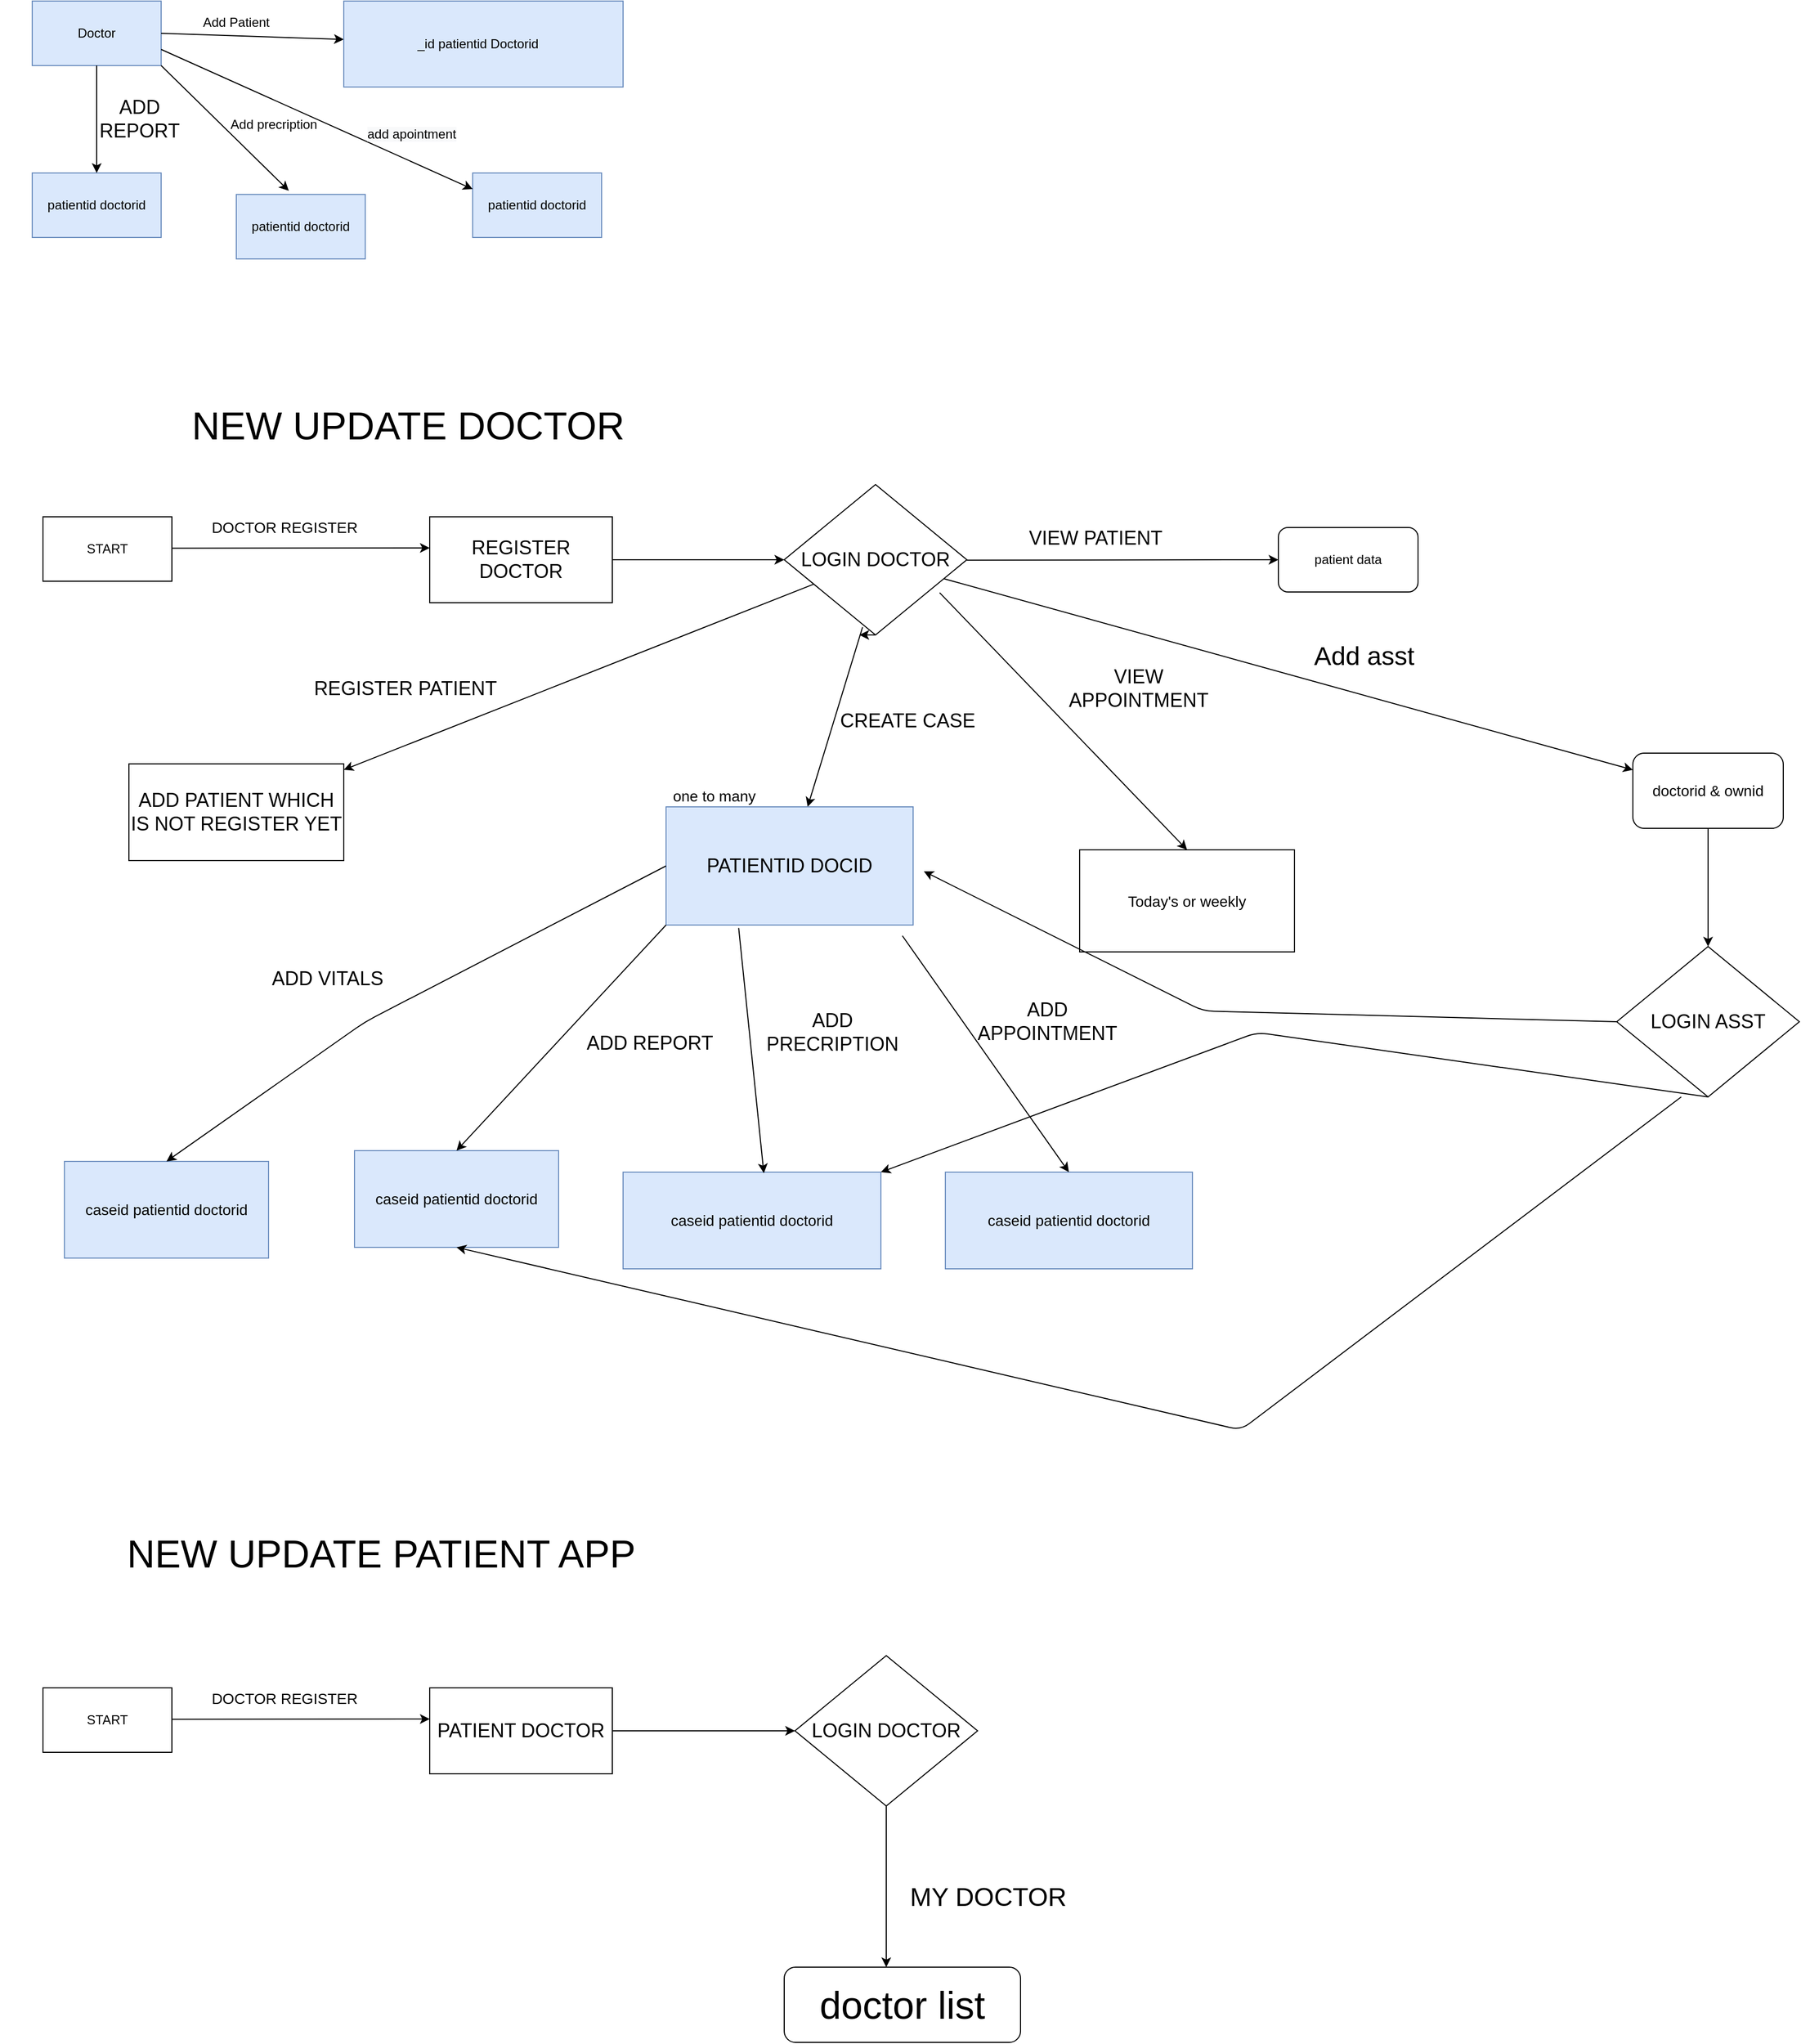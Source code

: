<mxfile version="15.3.5" type="github">
  <diagram id="zFj3XWUCF2M8eDNX7syh" name="Page-1">
    <mxGraphModel dx="865" dy="514" grid="1" gridSize="10" guides="1" tooltips="1" connect="1" arrows="1" fold="1" page="1" pageScale="1" pageWidth="3300" pageHeight="4681" math="0" shadow="0">
      <root>
        <mxCell id="0" />
        <mxCell id="1" parent="0" />
        <mxCell id="dXM-Sb4pALPXDj6CTkbi-1" value="Doctor" style="rounded=0;whiteSpace=wrap;html=1;fillColor=#dae8fc;strokeColor=#6c8ebf;" parent="1" vertex="1">
          <mxGeometry x="40" y="50" width="120" height="60" as="geometry" />
        </mxCell>
        <mxCell id="dXM-Sb4pALPXDj6CTkbi-3" value="" style="endArrow=classic;html=1;exitX=1;exitY=0.5;exitDx=0;exitDy=0;" parent="1" source="dXM-Sb4pALPXDj6CTkbi-1" target="dXM-Sb4pALPXDj6CTkbi-4" edge="1">
          <mxGeometry width="50" height="50" relative="1" as="geometry">
            <mxPoint x="400" y="340" as="sourcePoint" />
            <mxPoint x="280" y="80" as="targetPoint" />
          </mxGeometry>
        </mxCell>
        <mxCell id="dXM-Sb4pALPXDj6CTkbi-4" value="" style="rounded=0;whiteSpace=wrap;html=1;fillColor=#dae8fc;strokeColor=#6c8ebf;" parent="1" vertex="1">
          <mxGeometry x="330" y="50" width="260" height="80" as="geometry" />
        </mxCell>
        <mxCell id="dXM-Sb4pALPXDj6CTkbi-5" value="Add Patient" style="text;html=1;strokeColor=none;fillColor=none;align=center;verticalAlign=middle;whiteSpace=wrap;rounded=0;" parent="1" vertex="1">
          <mxGeometry x="190" y="60" width="80" height="20" as="geometry" />
        </mxCell>
        <mxCell id="dXM-Sb4pALPXDj6CTkbi-6" value="_id patientid Doctorid" style="text;html=1;strokeColor=none;fillColor=none;align=center;verticalAlign=middle;whiteSpace=wrap;rounded=0;" parent="1" vertex="1">
          <mxGeometry x="360" y="60" width="190" height="60" as="geometry" />
        </mxCell>
        <mxCell id="dXM-Sb4pALPXDj6CTkbi-7" value="patientid&amp;nbsp;doctorid" style="rounded=0;whiteSpace=wrap;html=1;fillColor=#dae8fc;strokeColor=#6c8ebf;" parent="1" vertex="1">
          <mxGeometry x="40" y="210" width="120" height="60" as="geometry" />
        </mxCell>
        <mxCell id="dXM-Sb4pALPXDj6CTkbi-8" value="" style="endArrow=classic;html=1;exitX=0.5;exitY=1;exitDx=0;exitDy=0;entryX=0.5;entryY=0;entryDx=0;entryDy=0;" parent="1" source="dXM-Sb4pALPXDj6CTkbi-1" target="dXM-Sb4pALPXDj6CTkbi-7" edge="1">
          <mxGeometry width="50" height="50" relative="1" as="geometry">
            <mxPoint x="400" y="330" as="sourcePoint" />
            <mxPoint x="450" y="280" as="targetPoint" />
          </mxGeometry>
        </mxCell>
        <mxCell id="dXM-Sb4pALPXDj6CTkbi-10" value="patientid doctorid" style="rounded=0;whiteSpace=wrap;html=1;fillColor=#dae8fc;strokeColor=#6c8ebf;" parent="1" vertex="1">
          <mxGeometry x="450" y="210" width="120" height="60" as="geometry" />
        </mxCell>
        <mxCell id="dXM-Sb4pALPXDj6CTkbi-11" value="patientid doctorid" style="rounded=0;whiteSpace=wrap;html=1;fillColor=#dae8fc;strokeColor=#6c8ebf;" parent="1" vertex="1">
          <mxGeometry x="230" y="230" width="120" height="60" as="geometry" />
        </mxCell>
        <mxCell id="dXM-Sb4pALPXDj6CTkbi-13" value="" style="endArrow=classic;html=1;exitX=1;exitY=1;exitDx=0;exitDy=0;entryX=0.407;entryY=-0.057;entryDx=0;entryDy=0;entryPerimeter=0;" parent="1" source="dXM-Sb4pALPXDj6CTkbi-1" target="dXM-Sb4pALPXDj6CTkbi-11" edge="1">
          <mxGeometry width="50" height="50" relative="1" as="geometry">
            <mxPoint x="400" y="330" as="sourcePoint" />
            <mxPoint x="450" y="280" as="targetPoint" />
          </mxGeometry>
        </mxCell>
        <mxCell id="dXM-Sb4pALPXDj6CTkbi-14" value="Add precription" style="text;html=1;strokeColor=none;fillColor=none;align=center;verticalAlign=middle;whiteSpace=wrap;rounded=0;" parent="1" vertex="1">
          <mxGeometry x="220" y="160" width="90" height="10" as="geometry" />
        </mxCell>
        <mxCell id="dXM-Sb4pALPXDj6CTkbi-15" value="" style="endArrow=classic;html=1;exitX=1;exitY=0.75;exitDx=0;exitDy=0;entryX=0;entryY=0.25;entryDx=0;entryDy=0;" parent="1" source="dXM-Sb4pALPXDj6CTkbi-1" target="dXM-Sb4pALPXDj6CTkbi-10" edge="1">
          <mxGeometry width="50" height="50" relative="1" as="geometry">
            <mxPoint x="400" y="330" as="sourcePoint" />
            <mxPoint x="460" y="180" as="targetPoint" />
          </mxGeometry>
        </mxCell>
        <mxCell id="dXM-Sb4pALPXDj6CTkbi-16" value="&lt;span style=&quot;color: rgb(0 , 0 , 0) ; font-family: &amp;#34;helvetica&amp;#34; ; font-size: 12px ; font-style: normal ; font-weight: 400 ; letter-spacing: normal ; text-align: center ; text-indent: 0px ; text-transform: none ; word-spacing: 0px ; background-color: rgb(248 , 249 , 250) ; display: inline ; float: none&quot;&gt;add apointment&lt;/span&gt;" style="text;whiteSpace=wrap;html=1;" parent="1" vertex="1">
          <mxGeometry x="350" y="160" width="110" height="30" as="geometry" />
        </mxCell>
        <mxCell id="dXM-Sb4pALPXDj6CTkbi-17" value="&lt;font style=&quot;font-size: 36px&quot;&gt;NEW UPDATE DOCTOR&lt;/font&gt;" style="text;html=1;strokeColor=none;fillColor=none;align=center;verticalAlign=middle;whiteSpace=wrap;rounded=0;" parent="1" vertex="1">
          <mxGeometry x="35" y="410" width="710" height="70" as="geometry" />
        </mxCell>
        <mxCell id="dXM-Sb4pALPXDj6CTkbi-18" value="START" style="rounded=0;whiteSpace=wrap;html=1;" parent="1" vertex="1">
          <mxGeometry x="50" y="530" width="120" height="60" as="geometry" />
        </mxCell>
        <mxCell id="dXM-Sb4pALPXDj6CTkbi-21" value="" style="endArrow=classic;html=1;" parent="1" edge="1">
          <mxGeometry width="50" height="50" relative="1" as="geometry">
            <mxPoint x="170" y="559.29" as="sourcePoint" />
            <mxPoint x="410" y="559" as="targetPoint" />
            <Array as="points" />
          </mxGeometry>
        </mxCell>
        <mxCell id="dXM-Sb4pALPXDj6CTkbi-22" value="&lt;span style=&quot;font-size: 18px&quot;&gt;REGISTER DOCTOR&lt;/span&gt;" style="rounded=0;whiteSpace=wrap;html=1;" parent="1" vertex="1">
          <mxGeometry x="410" y="530" width="170" height="80" as="geometry" />
        </mxCell>
        <mxCell id="dXM-Sb4pALPXDj6CTkbi-23" value="&lt;font style=&quot;font-size: 14px&quot;&gt;DOCTOR REGISTER&lt;/font&gt;" style="text;html=1;strokeColor=none;fillColor=none;align=center;verticalAlign=middle;whiteSpace=wrap;rounded=0;" parent="1" vertex="1">
          <mxGeometry x="200" y="530" width="150" height="20" as="geometry" />
        </mxCell>
        <mxCell id="dXM-Sb4pALPXDj6CTkbi-26" value="" style="endArrow=classic;html=1;exitX=1;exitY=0.5;exitDx=0;exitDy=0;entryX=0;entryY=0.5;entryDx=0;entryDy=0;" parent="1" source="dXM-Sb4pALPXDj6CTkbi-22" edge="1">
          <mxGeometry width="50" height="50" relative="1" as="geometry">
            <mxPoint x="760" y="600" as="sourcePoint" />
            <mxPoint x="740" y="570" as="targetPoint" />
          </mxGeometry>
        </mxCell>
        <mxCell id="dXM-Sb4pALPXDj6CTkbi-50" style="edgeStyle=orthogonalEdgeStyle;rounded=0;orthogonalLoop=1;jettySize=auto;html=1;exitX=0.5;exitY=1;exitDx=0;exitDy=0;" parent="1" source="dXM-Sb4pALPXDj6CTkbi-27" edge="1">
          <mxGeometry relative="1" as="geometry">
            <mxPoint x="810" y="640.429" as="targetPoint" />
          </mxGeometry>
        </mxCell>
        <mxCell id="dXM-Sb4pALPXDj6CTkbi-27" value="&lt;span style=&quot;font-size: 18px&quot;&gt;LOGIN DOCTOR&lt;/span&gt;" style="rhombus;whiteSpace=wrap;html=1;" parent="1" vertex="1">
          <mxGeometry x="740" y="500" width="170" height="140" as="geometry" />
        </mxCell>
        <mxCell id="dXM-Sb4pALPXDj6CTkbi-30" value="" style="endArrow=classic;html=1;" parent="1" source="dXM-Sb4pALPXDj6CTkbi-27" target="dXM-Sb4pALPXDj6CTkbi-31" edge="1">
          <mxGeometry width="50" height="50" relative="1" as="geometry">
            <mxPoint x="570" y="770" as="sourcePoint" />
            <mxPoint x="630" y="700" as="targetPoint" />
          </mxGeometry>
        </mxCell>
        <mxCell id="dXM-Sb4pALPXDj6CTkbi-31" value="&lt;font style=&quot;font-size: 18px&quot;&gt;ADD PATIENT WHICH IS NOT REGISTER YET&lt;/font&gt;" style="rounded=0;whiteSpace=wrap;html=1;" parent="1" vertex="1">
          <mxGeometry x="130" y="760" width="200" height="90" as="geometry" />
        </mxCell>
        <mxCell id="dXM-Sb4pALPXDj6CTkbi-32" value="&lt;font style=&quot;font-size: 18px&quot;&gt;&lt;font&gt;REGISTER PATIENT&amp;nbsp;&lt;/font&gt;&lt;/font&gt;" style="text;html=1;strokeColor=none;fillColor=none;align=center;verticalAlign=middle;whiteSpace=wrap;rounded=0;" parent="1" vertex="1">
          <mxGeometry x="270" y="670" width="240" height="40" as="geometry" />
        </mxCell>
        <mxCell id="dXM-Sb4pALPXDj6CTkbi-33" value="" style="endArrow=classic;html=1;exitX=0.429;exitY=0.948;exitDx=0;exitDy=0;exitPerimeter=0;" parent="1" source="dXM-Sb4pALPXDj6CTkbi-27" target="dXM-Sb4pALPXDj6CTkbi-34" edge="1">
          <mxGeometry width="50" height="50" relative="1" as="geometry">
            <mxPoint x="830" y="640" as="sourcePoint" />
            <mxPoint x="820" y="820" as="targetPoint" />
          </mxGeometry>
        </mxCell>
        <mxCell id="dXM-Sb4pALPXDj6CTkbi-34" value="&lt;font style=&quot;font-size: 18px&quot;&gt;PATIENTID DOCID&lt;/font&gt;" style="rounded=0;whiteSpace=wrap;html=1;fillColor=#dae8fc;strokeColor=#6c8ebf;" parent="1" vertex="1">
          <mxGeometry x="630" y="800" width="230" height="110" as="geometry" />
        </mxCell>
        <mxCell id="dXM-Sb4pALPXDj6CTkbi-35" value="&lt;font style=&quot;font-size: 18px&quot;&gt;CREATE CASE&lt;/font&gt;" style="text;html=1;strokeColor=none;fillColor=none;align=center;verticalAlign=middle;whiteSpace=wrap;rounded=0;" parent="1" vertex="1">
          <mxGeometry x="780" y="690" width="150" height="60" as="geometry" />
        </mxCell>
        <mxCell id="dXM-Sb4pALPXDj6CTkbi-36" value="&lt;font style=&quot;font-size: 14px&quot;&gt;caseid patientid&amp;nbsp;doctorid&lt;/font&gt;" style="rounded=0;whiteSpace=wrap;html=1;fillColor=#dae8fc;strokeColor=#6c8ebf;" parent="1" vertex="1">
          <mxGeometry x="340" y="1120" width="190" height="90" as="geometry" />
        </mxCell>
        <mxCell id="dXM-Sb4pALPXDj6CTkbi-37" value="&lt;span style=&quot;font-size: 14px&quot;&gt;caseid patientid&amp;nbsp;doctorid&lt;/span&gt;" style="rounded=0;whiteSpace=wrap;html=1;fillColor=#dae8fc;strokeColor=#6c8ebf;" parent="1" vertex="1">
          <mxGeometry x="890" y="1140" width="230" height="90" as="geometry" />
        </mxCell>
        <mxCell id="dXM-Sb4pALPXDj6CTkbi-38" value="&lt;span style=&quot;font-size: 14px&quot;&gt;caseid patientid&amp;nbsp;doctorid&lt;/span&gt;" style="rounded=0;whiteSpace=wrap;html=1;fillColor=#dae8fc;strokeColor=#6c8ebf;" parent="1" vertex="1">
          <mxGeometry x="590" y="1140" width="240" height="90" as="geometry" />
        </mxCell>
        <mxCell id="dXM-Sb4pALPXDj6CTkbi-39" value="" style="endArrow=classic;html=1;entryX=0.5;entryY=0;entryDx=0;entryDy=0;" parent="1" target="dXM-Sb4pALPXDj6CTkbi-37" edge="1">
          <mxGeometry width="50" height="50" relative="1" as="geometry">
            <mxPoint x="850" y="920" as="sourcePoint" />
            <mxPoint x="920" y="950" as="targetPoint" />
            <Array as="points" />
          </mxGeometry>
        </mxCell>
        <mxCell id="dXM-Sb4pALPXDj6CTkbi-40" value="" style="endArrow=classic;html=1;exitX=0.294;exitY=1.025;exitDx=0;exitDy=0;exitPerimeter=0;entryX=0.546;entryY=0.011;entryDx=0;entryDy=0;entryPerimeter=0;" parent="1" source="dXM-Sb4pALPXDj6CTkbi-34" target="dXM-Sb4pALPXDj6CTkbi-38" edge="1">
          <mxGeometry width="50" height="50" relative="1" as="geometry">
            <mxPoint x="780" y="960" as="sourcePoint" />
            <mxPoint x="830" y="910" as="targetPoint" />
          </mxGeometry>
        </mxCell>
        <mxCell id="dXM-Sb4pALPXDj6CTkbi-41" value="" style="endArrow=classic;html=1;entryX=0.5;entryY=0;entryDx=0;entryDy=0;exitX=0;exitY=1;exitDx=0;exitDy=0;" parent="1" source="dXM-Sb4pALPXDj6CTkbi-34" target="dXM-Sb4pALPXDj6CTkbi-36" edge="1">
          <mxGeometry width="50" height="50" relative="1" as="geometry">
            <mxPoint x="700" y="910" as="sourcePoint" />
            <mxPoint x="690" y="970" as="targetPoint" />
          </mxGeometry>
        </mxCell>
        <mxCell id="dXM-Sb4pALPXDj6CTkbi-42" value="&lt;font style=&quot;font-size: 18px&quot;&gt;ADD REPORT&lt;/font&gt;" style="text;html=1;strokeColor=none;fillColor=none;align=center;verticalAlign=middle;whiteSpace=wrap;rounded=0;" parent="1" vertex="1">
          <mxGeometry x="550" y="1000" width="130" height="40" as="geometry" />
        </mxCell>
        <mxCell id="dXM-Sb4pALPXDj6CTkbi-43" value="&lt;font style=&quot;font-size: 18px&quot;&gt;ADD REPORT&lt;/font&gt;" style="text;html=1;strokeColor=none;fillColor=none;align=center;verticalAlign=middle;whiteSpace=wrap;rounded=0;" parent="1" vertex="1">
          <mxGeometry x="90" y="140" width="100" height="40" as="geometry" />
        </mxCell>
        <mxCell id="dXM-Sb4pALPXDj6CTkbi-44" value="&lt;font style=&quot;font-size: 18px&quot;&gt;ADD PRECRIPTION&lt;/font&gt;" style="text;html=1;strokeColor=none;fillColor=none;align=center;verticalAlign=middle;whiteSpace=wrap;rounded=0;" parent="1" vertex="1">
          <mxGeometry x="720" y="990" width="130" height="40" as="geometry" />
        </mxCell>
        <mxCell id="dXM-Sb4pALPXDj6CTkbi-45" value="&lt;font style=&quot;font-size: 18px&quot;&gt;ADD APPOINTMENT&lt;/font&gt;" style="text;html=1;strokeColor=none;fillColor=none;align=center;verticalAlign=middle;whiteSpace=wrap;rounded=0;" parent="1" vertex="1">
          <mxGeometry x="920" y="980" width="130" height="40" as="geometry" />
        </mxCell>
        <mxCell id="dXM-Sb4pALPXDj6CTkbi-47" value="" style="endArrow=classic;html=1;exitX=0.851;exitY=0.719;exitDx=0;exitDy=0;exitPerimeter=0;entryX=0.5;entryY=0;entryDx=0;entryDy=0;" parent="1" source="dXM-Sb4pALPXDj6CTkbi-27" target="dXM-Sb4pALPXDj6CTkbi-49" edge="1">
          <mxGeometry width="50" height="50" relative="1" as="geometry">
            <mxPoint x="770" y="860" as="sourcePoint" />
            <mxPoint x="1210" y="780" as="targetPoint" />
          </mxGeometry>
        </mxCell>
        <mxCell id="dXM-Sb4pALPXDj6CTkbi-48" value="&lt;font style=&quot;font-size: 18px&quot;&gt;VIEW APPOINTMENT&lt;/font&gt;" style="text;html=1;strokeColor=none;fillColor=none;align=center;verticalAlign=middle;whiteSpace=wrap;rounded=0;" parent="1" vertex="1">
          <mxGeometry x="990" y="670" width="160" height="40" as="geometry" />
        </mxCell>
        <mxCell id="dXM-Sb4pALPXDj6CTkbi-49" value="&lt;span style=&quot;font-size: 14px&quot;&gt;Today&#39;s or weekly&lt;/span&gt;" style="rounded=0;whiteSpace=wrap;html=1;" parent="1" vertex="1">
          <mxGeometry x="1015" y="840" width="200" height="95" as="geometry" />
        </mxCell>
        <mxCell id="dXM-Sb4pALPXDj6CTkbi-51" value="" style="endArrow=classic;html=1;exitX=0.851;exitY=0.719;exitDx=0;exitDy=0;exitPerimeter=0;entryX=0;entryY=0.5;entryDx=0;entryDy=0;" parent="1" target="dXM-Sb4pALPXDj6CTkbi-52" edge="1">
          <mxGeometry width="50" height="50" relative="1" as="geometry">
            <mxPoint x="910.0" y="570.33" as="sourcePoint" />
            <mxPoint x="1160" y="575.429" as="targetPoint" />
          </mxGeometry>
        </mxCell>
        <mxCell id="dXM-Sb4pALPXDj6CTkbi-52" value="patient data" style="rounded=1;whiteSpace=wrap;html=1;" parent="1" vertex="1">
          <mxGeometry x="1200" y="540" width="130" height="60" as="geometry" />
        </mxCell>
        <mxCell id="dXM-Sb4pALPXDj6CTkbi-53" value="&lt;font style=&quot;font-size: 18px&quot;&gt;VIEW PATIENT&lt;/font&gt;" style="text;html=1;strokeColor=none;fillColor=none;align=center;verticalAlign=middle;whiteSpace=wrap;rounded=0;" parent="1" vertex="1">
          <mxGeometry x="950" y="530" width="160" height="40" as="geometry" />
        </mxCell>
        <mxCell id="dXM-Sb4pALPXDj6CTkbi-54" value="&lt;font style=&quot;font-size: 14px&quot;&gt;one to many&lt;/font&gt;" style="text;html=1;strokeColor=none;fillColor=none;align=center;verticalAlign=middle;whiteSpace=wrap;rounded=0;" parent="1" vertex="1">
          <mxGeometry x="620" y="780" width="110" height="20" as="geometry" />
        </mxCell>
        <mxCell id="dXM-Sb4pALPXDj6CTkbi-57" value="" style="endArrow=classic;html=1;" parent="1" source="dXM-Sb4pALPXDj6CTkbi-27" target="dXM-Sb4pALPXDj6CTkbi-58" edge="1">
          <mxGeometry width="50" height="50" relative="1" as="geometry">
            <mxPoint x="1240" y="720" as="sourcePoint" />
            <mxPoint x="1330" y="690" as="targetPoint" />
          </mxGeometry>
        </mxCell>
        <mxCell id="dXM-Sb4pALPXDj6CTkbi-58" value="&lt;font style=&quot;font-size: 14px&quot;&gt;doctorid &amp;amp; ownid&lt;/font&gt;" style="rounded=1;whiteSpace=wrap;html=1;" parent="1" vertex="1">
          <mxGeometry x="1530" y="750" width="140" height="70" as="geometry" />
        </mxCell>
        <mxCell id="dXM-Sb4pALPXDj6CTkbi-59" value="&lt;font style=&quot;font-size: 24px&quot;&gt;Add asst&lt;/font&gt;" style="text;html=1;strokeColor=none;fillColor=none;align=center;verticalAlign=middle;whiteSpace=wrap;rounded=0;" parent="1" vertex="1">
          <mxGeometry x="1200" y="640" width="160" height="40" as="geometry" />
        </mxCell>
        <mxCell id="dXM-Sb4pALPXDj6CTkbi-62" value="" style="endArrow=classic;html=1;exitX=0.5;exitY=1;exitDx=0;exitDy=0;" parent="1" source="dXM-Sb4pALPXDj6CTkbi-58" edge="1">
          <mxGeometry width="50" height="50" relative="1" as="geometry">
            <mxPoint x="1140" y="950" as="sourcePoint" />
            <mxPoint x="1600" y="930" as="targetPoint" />
          </mxGeometry>
        </mxCell>
        <mxCell id="dXM-Sb4pALPXDj6CTkbi-63" value="&lt;span style=&quot;font-size: 18px&quot;&gt;LOGIN ASST&lt;/span&gt;" style="rhombus;whiteSpace=wrap;html=1;" parent="1" vertex="1">
          <mxGeometry x="1515" y="930" width="170" height="140" as="geometry" />
        </mxCell>
        <mxCell id="dXM-Sb4pALPXDj6CTkbi-64" value="&lt;font style=&quot;font-size: 36px&quot;&gt;NEW UPDATE PATIENT APP&lt;/font&gt;" style="text;html=1;strokeColor=none;fillColor=none;align=center;verticalAlign=middle;whiteSpace=wrap;rounded=0;" parent="1" vertex="1">
          <mxGeometry x="10" y="1460" width="710" height="70" as="geometry" />
        </mxCell>
        <mxCell id="dXM-Sb4pALPXDj6CTkbi-66" value="" style="endArrow=classic;html=1;exitX=0.5;exitY=1;exitDx=0;exitDy=0;entryX=1;entryY=0;entryDx=0;entryDy=0;" parent="1" source="dXM-Sb4pALPXDj6CTkbi-63" target="dXM-Sb4pALPXDj6CTkbi-38" edge="1">
          <mxGeometry width="50" height="50" relative="1" as="geometry">
            <mxPoint x="1270" y="1290" as="sourcePoint" />
            <mxPoint x="1860" y="1460" as="targetPoint" />
            <Array as="points">
              <mxPoint x="1180" y="1010" />
            </Array>
          </mxGeometry>
        </mxCell>
        <mxCell id="dXM-Sb4pALPXDj6CTkbi-67" value="&lt;font style=&quot;font-size: 14px&quot;&gt;caseid patientid&amp;nbsp;doctorid&lt;/font&gt;" style="rounded=0;whiteSpace=wrap;html=1;fillColor=#dae8fc;strokeColor=#6c8ebf;" parent="1" vertex="1">
          <mxGeometry x="70" y="1130" width="190" height="90" as="geometry" />
        </mxCell>
        <mxCell id="dXM-Sb4pALPXDj6CTkbi-68" value="" style="endArrow=classic;html=1;entryX=0.5;entryY=0;entryDx=0;entryDy=0;exitX=0;exitY=0.5;exitDx=0;exitDy=0;" parent="1" source="dXM-Sb4pALPXDj6CTkbi-34" target="dXM-Sb4pALPXDj6CTkbi-67" edge="1">
          <mxGeometry width="50" height="50" relative="1" as="geometry">
            <mxPoint x="510" y="890" as="sourcePoint" />
            <mxPoint x="315" y="1100" as="targetPoint" />
            <Array as="points">
              <mxPoint x="350" y="1000" />
            </Array>
          </mxGeometry>
        </mxCell>
        <mxCell id="dXM-Sb4pALPXDj6CTkbi-69" value="&lt;font style=&quot;font-size: 18px&quot;&gt;ADD VITALS&lt;/font&gt;" style="text;html=1;strokeColor=none;fillColor=none;align=center;verticalAlign=middle;whiteSpace=wrap;rounded=0;" parent="1" vertex="1">
          <mxGeometry x="250" y="940" width="130" height="40" as="geometry" />
        </mxCell>
        <mxCell id="dXM-Sb4pALPXDj6CTkbi-70" value="" style="endArrow=classic;html=1;" parent="1" edge="1">
          <mxGeometry width="50" height="50" relative="1" as="geometry">
            <mxPoint x="1575" y="1070" as="sourcePoint" />
            <mxPoint x="435" y="1210" as="targetPoint" />
            <Array as="points">
              <mxPoint x="1165" y="1380" />
            </Array>
          </mxGeometry>
        </mxCell>
        <mxCell id="dXM-Sb4pALPXDj6CTkbi-71" value="" style="endArrow=classic;html=1;exitX=0;exitY=0.5;exitDx=0;exitDy=0;" parent="1" source="dXM-Sb4pALPXDj6CTkbi-63" edge="1">
          <mxGeometry width="50" height="50" relative="1" as="geometry">
            <mxPoint x="830" y="1020" as="sourcePoint" />
            <mxPoint x="870" y="860" as="targetPoint" />
            <Array as="points">
              <mxPoint x="1130" y="990" />
            </Array>
          </mxGeometry>
        </mxCell>
        <mxCell id="dXM-Sb4pALPXDj6CTkbi-72" value="START" style="rounded=0;whiteSpace=wrap;html=1;" parent="1" vertex="1">
          <mxGeometry x="50" y="1620" width="120" height="60" as="geometry" />
        </mxCell>
        <mxCell id="dXM-Sb4pALPXDj6CTkbi-73" value="" style="endArrow=classic;html=1;" parent="1" edge="1">
          <mxGeometry width="50" height="50" relative="1" as="geometry">
            <mxPoint x="170" y="1649.29" as="sourcePoint" />
            <mxPoint x="410" y="1649" as="targetPoint" />
            <Array as="points" />
          </mxGeometry>
        </mxCell>
        <mxCell id="dXM-Sb4pALPXDj6CTkbi-74" value="&lt;span style=&quot;font-size: 18px&quot;&gt;PATIENT DOCTOR&lt;/span&gt;" style="rounded=0;whiteSpace=wrap;html=1;" parent="1" vertex="1">
          <mxGeometry x="410" y="1620" width="170" height="80" as="geometry" />
        </mxCell>
        <mxCell id="dXM-Sb4pALPXDj6CTkbi-75" value="&lt;font style=&quot;font-size: 14px&quot;&gt;DOCTOR REGISTER&lt;/font&gt;" style="text;html=1;strokeColor=none;fillColor=none;align=center;verticalAlign=middle;whiteSpace=wrap;rounded=0;" parent="1" vertex="1">
          <mxGeometry x="200" y="1620" width="150" height="20" as="geometry" />
        </mxCell>
        <mxCell id="dXM-Sb4pALPXDj6CTkbi-76" value="" style="endArrow=classic;html=1;exitX=1;exitY=0.5;exitDx=0;exitDy=0;entryX=0;entryY=0.5;entryDx=0;entryDy=0;" parent="1" source="dXM-Sb4pALPXDj6CTkbi-74" target="dXM-Sb4pALPXDj6CTkbi-80" edge="1">
          <mxGeometry width="50" height="50" relative="1" as="geometry">
            <mxPoint x="760" y="1690" as="sourcePoint" />
            <mxPoint x="740" y="1660" as="targetPoint" />
          </mxGeometry>
        </mxCell>
        <mxCell id="dXM-Sb4pALPXDj6CTkbi-77" value="" style="endArrow=classic;html=1;exitX=0.5;exitY=1;exitDx=0;exitDy=0;" parent="1" source="dXM-Sb4pALPXDj6CTkbi-80" edge="1">
          <mxGeometry width="50" height="50" relative="1" as="geometry">
            <mxPoint x="850" y="1730" as="sourcePoint" />
            <mxPoint x="835" y="1880" as="targetPoint" />
          </mxGeometry>
        </mxCell>
        <mxCell id="dXM-Sb4pALPXDj6CTkbi-78" value="&lt;font style=&quot;font-size: 36px&quot;&gt;doctor list&lt;/font&gt;" style="rounded=1;whiteSpace=wrap;html=1;" parent="1" vertex="1">
          <mxGeometry x="740" y="1880" width="220" height="70" as="geometry" />
        </mxCell>
        <mxCell id="dXM-Sb4pALPXDj6CTkbi-79" value="&lt;font style=&quot;font-size: 24px&quot;&gt;MY DOCTOR&lt;/font&gt;" style="text;html=1;strokeColor=none;fillColor=none;align=center;verticalAlign=middle;whiteSpace=wrap;rounded=0;" parent="1" vertex="1">
          <mxGeometry x="850" y="1790" width="160" height="50" as="geometry" />
        </mxCell>
        <mxCell id="dXM-Sb4pALPXDj6CTkbi-80" value="&lt;span style=&quot;font-size: 18px&quot;&gt;LOGIN DOCTOR&lt;/span&gt;" style="rhombus;whiteSpace=wrap;html=1;" parent="1" vertex="1">
          <mxGeometry x="750" y="1590" width="170" height="140" as="geometry" />
        </mxCell>
      </root>
    </mxGraphModel>
  </diagram>
</mxfile>
